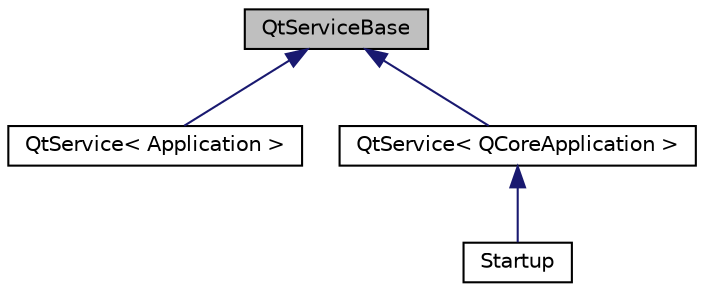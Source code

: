 digraph "QtServiceBase"
{
  edge [fontname="Helvetica",fontsize="10",labelfontname="Helvetica",labelfontsize="10"];
  node [fontname="Helvetica",fontsize="10",shape=record];
  Node0 [label="QtServiceBase",height=0.2,width=0.4,color="black", fillcolor="grey75", style="filled", fontcolor="black"];
  Node0 -> Node1 [dir="back",color="midnightblue",fontsize="10",style="solid",fontname="Helvetica"];
  Node1 [label="QtService\< Application \>",height=0.2,width=0.4,color="black", fillcolor="white", style="filled",URL="$class_qt_service.html",tooltip="The QtService is a convenient template class that allows you to create a service for a particular app..."];
  Node0 -> Node2 [dir="back",color="midnightblue",fontsize="10",style="solid",fontname="Helvetica"];
  Node2 [label="QtService\< QCoreApplication \>",height=0.2,width=0.4,color="black", fillcolor="white", style="filled",URL="$class_qt_service.html"];
  Node2 -> Node3 [dir="back",color="midnightblue",fontsize="10",style="solid",fontname="Helvetica"];
  Node3 [label="Startup",height=0.2,width=0.4,color="black", fillcolor="white", style="filled",URL="$class_startup.html"];
}
